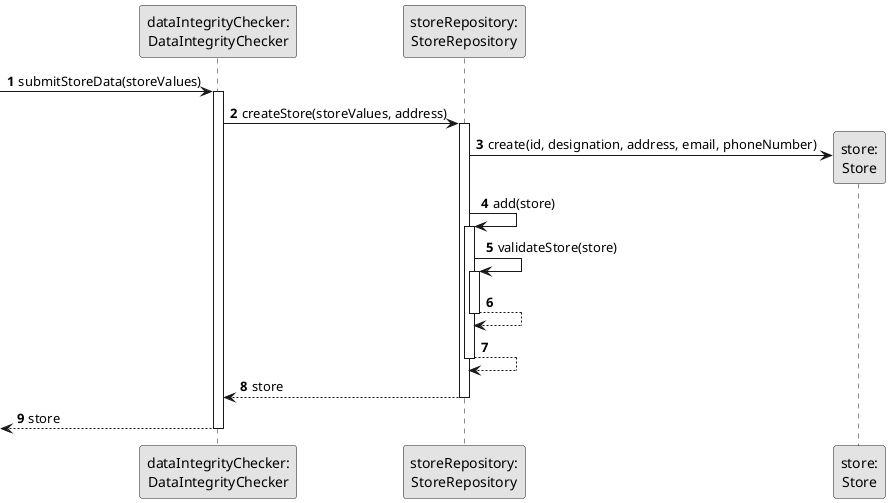 @startuml
skinparam monochrome true
skinparam packageStyle rectangle
skinparam shadowing false

autonumber

participant "dataIntegrityChecker:\nDataIntegrityChecker" as CHECKER
participant "storeRepository:\nStoreRepository" as STRR

participant "store:\nStore" as STOR

 -> CHECKER : submitStoreData(storeValues)
activate CHECKER

CHECKER -> STRR : createStore(storeValues, address)
activate STRR
STRR -> STOR** : create(id, designation, address, email, phoneNumber)

STRR -> STRR : add(store)
activate STRR
STRR -> STRR : validateStore(store)
activate STRR
STRR --> STRR:
deactivate STRR
STRR --> STRR:
deactivate STRR
STRR --> CHECKER: store
deactivate STRR

<-- CHECKER  : store
deactivate CHECKER


@enduml
